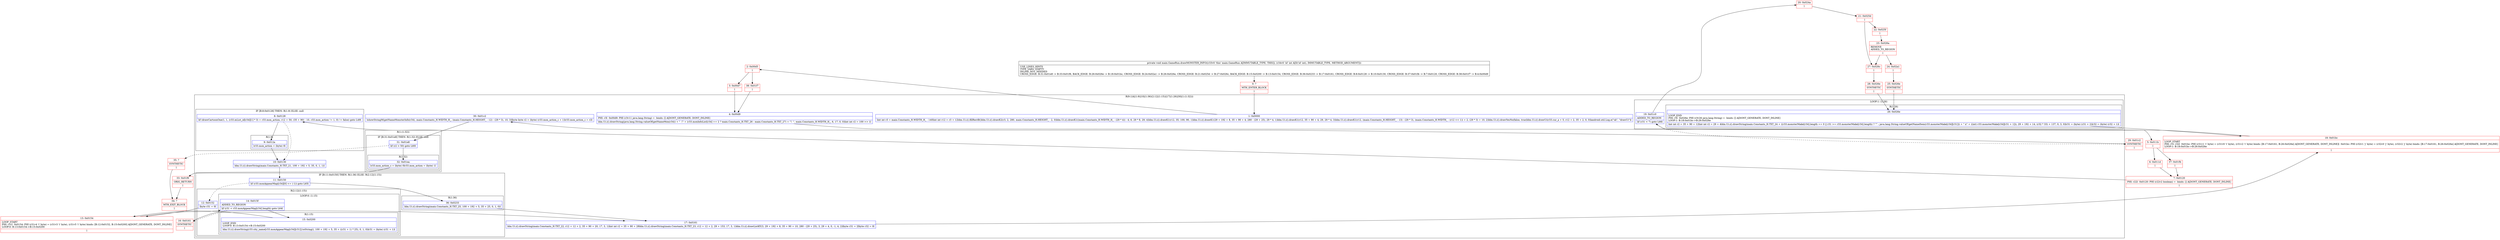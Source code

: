digraph "CFG formain.GameRun.drawMONSTER_INFO(I)V" {
subgraph cluster_Region_612393995 {
label = "R(9:1|4|(1:9)|10|(1:36)(2:12|(1:15))|17|(1:26)|30|(1:(1:32)))";
node [shape=record,color=blue];
Node_1 [shape=record,label="{1\:\ 0x0000|lint int r3 = main.Constants_H.WIDTH_H_ \- 140lint int r12 = r3 + 12ldm.Ui.i().fillRectB()ldm.Ui.i().drawK2(r3, 2, 280, main.Constants_H.HEIGHT_ \- 2, 0)ldm.Ui.i().drawK1((main.Constants_H.WIDTH_H_ \- (29 * 4)) \- 4, 6, 29 * 8, 29, 4)ldm.Ui.i().drawK1(r12, 35, 100, 90, 1)ldm.Ui.i().drawK1(29 + 192 + 8, 35 + 90 + 4, 280 \- (29 + 25), 29 * 4, 1)ldm.Ui.i().drawK1(r12, 35 + 90 + 4, 29, 29 * 4, 3)ldm.Ui.i().drawK1(r12, (main.Constants_H.HEIGHT_ \- 13) \- (29 * 3), (main.Constants_H.WIDTH_ \- (r12 \<\< 1)) + 2, (29 * 3) + 10, 2)ldm.Ui.i().drawYesNo(false, true)ldm.Ui.i().drawUi(r33.cur_a + 5, r12 + 2, 35 + 2, 0, 0)landroid.util.Log.e(\"sk\", \"drawUi\")l}"];
Node_4 [shape=record,label="{4\:\ 0x00d9|PHI: r3l  0x00d9: PHI (r3v11 java.lang.String) =  binds: [] A[DONT_GENERATE, DONT_INLINE]\l|ldm.Ui.i().drawString(java.lang.String.valueOf(getNameMon(r34)) + \"（\" + (r33.monInfoList[r34] == 2 ? main.Constants_H.TXT_26 : main.Constants_H.TXT_27) + \"）\", main.Constants_H.WIDTH_H_, 6, 17, 0, 0)lint int r2 = 100 \>\> 1l}"];
subgraph cluster_IfRegion_29219967 {
label = "IF [B:8:0x0128] THEN: R(1:9) ELSE: null";
node [shape=record,color=blue];
Node_8 [shape=record,label="{8\:\ 0x0128|lif (drawCartoonOne(1, 1, (r33.mList_id[r34][1] * 3) + r33.mon_action, r12 + 50, (35 + 90) \- 10, r33.mon_action != 1, 0) != false) goto L49l}"];
subgraph cluster_Region_1492458789 {
label = "R(1:9)";
node [shape=record,color=blue];
Node_9 [shape=record,label="{9\:\ 0x012a|lr33.mon_action = (byte) 0l}"];
}
}
Node_10 [shape=record,label="{10\:\ 0x0130|ldm.Ui.i().drawString(main.Constants_H.TXT_21, 100 + 192 + 5, 35, 0, 1, 1)l}"];
subgraph cluster_IfRegion_681245586 {
label = "IF [B:11:0x0150] THEN: R(1:36) ELSE: R(2:12|(1:15))";
node [shape=record,color=blue];
Node_11 [shape=record,label="{11\:\ 0x0150|lif (r33.monAppearMap[r34][0] \<= (\-1)) goto L65l}"];
subgraph cluster_Region_488833635 {
label = "R(1:36)";
node [shape=record,color=blue];
Node_36 [shape=record,label="{36\:\ 0x0233|ldm.Ui.i().drawString(main.Constants_H.TXT_25, 100 + 192 + 5, 35 + 25, 0, 1, 0)l}"];
}
subgraph cluster_Region_1961782118 {
label = "R(2:12|(1:15))";
node [shape=record,color=blue];
Node_12 [shape=record,label="{12\:\ 0x0152|lbyte r31 = 0l}"];
subgraph cluster_LoopRegion_2117000262 {
label = "LOOP:0: (1:15)";
node [shape=record,color=blue];
Node_14 [shape=record,label="{14\:\ 0x015f|ADDED_TO_REGION\l|lif (r31 \< r33.monAppearMap[r34].length) goto L64l}"];
subgraph cluster_Region_104959392 {
label = "R(1:15)";
node [shape=record,color=blue];
Node_15 [shape=record,label="{15\:\ 0x0200|LOOP_END\lLOOP:0: B:13:0x0154\-\>B:15:0x0200\l|ldm.Ui.i().drawString(r33.city_name[r33.monAppearMap[r34][r31]].toString(), 100 + 192 + 5, 35 + ((r31 + 1) * 25), 0, 1, 0)lr31 = (byte) (r31 + 1)l}"];
}
}
}
}
Node_17 [shape=record,label="{17\:\ 0x0161|ldm.Ui.i().drawString(main.Constants_H.TXT_22, r12 + 12 + 2, 35 + 90 + 20, 17, 3, 1)lint int r2 = 35 + 90 + 28ldm.Ui.i().drawString(main.Constants_H.TXT_23, r12 + 12 + 2, 29 + 153, 17, 3, 1)ldm.Ui.i().drawListKY(3, 29 + 192 + 8, 35 + 90 + 10, 280 \- (29 + 25), 3, 29 + 4, 0, \-1, 4, 2)lbyte r31 = 2lbyte r32 = 0l}"];
subgraph cluster_LoopRegion_1012439530 {
label = "LOOP:1: (1:26)";
node [shape=record,color=blue];
Node_19 [shape=record,label="{19\:\ 0x01c0|ADDED_TO_REGION\l|lif (r31 \< 7) goto L66l}"];
subgraph cluster_Region_718537678 {
label = "R(1:26)";
node [shape=record,color=blue];
Node_26 [shape=record,label="{26\:\ 0x026e|LOOP_END\lPHI: r3l  0x026e: PHI (r3v26 java.lang.String) =  binds: [] A[DONT_GENERATE, DONT_INLINE]\lLOOP:1: B:18:0x01bc\-\>B:26:0x026e\l|lint int r2 = 35 + 90 + 12lint int r2 = 29 + 4ldm.Ui.i().drawString(main.Constants_H.TXT_24 + ((r33.monsterMake[r34].length == 0 \|\| r31 \>= r33.monsterMake[r34].length) ? \"\" : java.lang.String.valueOf(getNameItem(r33.monsterMake[r34][r31])) + \" x\" + ((int) r33.monsterMake[r34][r31 + 1])), 29 + 192 + 14, (r32 * 33) + 137, 0, 3, 0)lr31 = (byte) (r31 + 2)lr32 = (byte) (r32 + 1)l}"];
}
}
Node_30 [shape=record,label="{30\:\ 0x01c2|lshowStringM(getNameMonsterInfo(r34), main.Constants_H.WIDTH_H_, (main.Constants_H.HEIGHT_ \- 12) \- (29 * 3), 10, 3)lbyte byte r2 = (byte) (r33.mon_action_c + 1)lr33.mon_action_c = r2l}"];
subgraph cluster_Region_1739363372 {
label = "R(1:(1:32))";
node [shape=record,color=blue];
subgraph cluster_IfRegion_459211350 {
label = "IF [B:31:0x01e8] THEN: R(1:32) ELSE: null";
node [shape=record,color=blue];
Node_31 [shape=record,label="{31\:\ 0x01e8|lif (r2 \> 50) goto L60l}"];
subgraph cluster_Region_390115785 {
label = "R(1:32)";
node [shape=record,color=blue];
Node_32 [shape=record,label="{32\:\ 0x01ea|lr33.mon_action_c = (byte) 0lr33.mon_action = (byte) 1l}"];
}
}
}
}
Node_0 [shape=record,color=red,label="{0\:\ ?|MTH_ENTER_BLOCK\l|l}"];
Node_2 [shape=record,color=red,label="{2\:\ 0x00d5|l}"];
Node_3 [shape=record,color=red,label="{3\:\ 0x00d7|l}"];
Node_5 [shape=record,color=red,label="{5\:\ 0x011b|l}"];
Node_6 [shape=record,color=red,label="{6\:\ 0x011d|l}"];
Node_7 [shape=record,color=red,label="{7\:\ 0x0120|PHI: r22l  0x0120: PHI (r22v2 boolean) =  binds: [] A[DONT_GENERATE, DONT_INLINE]\l|l}"];
Node_13 [shape=record,color=red,label="{13\:\ 0x0154|LOOP_START\lPHI: r31l  0x0154: PHI (r31v4 'i' byte) = (r31v3 'i' byte), (r31v5 'i' byte) binds: [B:12:0x0152, B:15:0x0200] A[DONT_GENERATE, DONT_INLINE]\lLOOP:0: B:13:0x0154\-\>B:15:0x0200\l|l}"];
Node_16 [shape=record,color=red,label="{16\:\ 0x0161|SYNTHETIC\l|l}"];
Node_18 [shape=record,color=red,label="{18\:\ 0x01bc|LOOP_START\lPHI: r31 r32l  0x01bc: PHI (r31v1 'i' byte) = (r31v0 'i' byte), (r31v2 'i' byte) binds: [B:17:0x0161, B:26:0x026e] A[DONT_GENERATE, DONT_INLINE]l  0x01bc: PHI (r32v1 'j' byte) = (r32v0 'j' byte), (r32v2 'j' byte) binds: [B:17:0x0161, B:26:0x026e] A[DONT_GENERATE, DONT_INLINE]\lLOOP:1: B:18:0x01bc\-\>B:26:0x026e\l|l}"];
Node_20 [shape=record,color=red,label="{20\:\ 0x024a|l}"];
Node_21 [shape=record,color=red,label="{21\:\ 0x025d|l}"];
Node_22 [shape=record,color=red,label="{22\:\ 0x025f|l}"];
Node_23 [shape=record,color=red,label="{23\:\ 0x026a|REMOVE\lADDED_TO_REGION\l|l}"];
Node_24 [shape=record,color=red,label="{24\:\ 0x02a1|l}"];
Node_25 [shape=record,color=red,label="{25\:\ 0x026e|SYNTHETIC\l|l}"];
Node_27 [shape=record,color=red,label="{27\:\ 0x026c|l}"];
Node_28 [shape=record,color=red,label="{28\:\ 0x026e|SYNTHETIC\l|l}"];
Node_29 [shape=record,color=red,label="{29\:\ 0x01c2|SYNTHETIC\l|l}"];
Node_33 [shape=record,color=red,label="{33\:\ 0x01f6|ORIG_RETURN\l|l}"];
Node_34 [shape=record,color=red,label="{34\:\ ?|MTH_EXIT_BLOCK\l|l}"];
Node_35 [shape=record,color=red,label="{35\:\ ?|SYNTHETIC\l|l}"];
Node_37 [shape=record,color=red,label="{37\:\ 0x01fb|l}"];
Node_38 [shape=record,color=red,label="{38\:\ 0x01f7|l}"];
MethodNode[shape=record,label="{private void main.GameRun.drawMONSTER_INFO((r33v0 'this' main.GameRun A[IMMUTABLE_TYPE, THIS]), (r34v0 'id' int A[D('id' int), IMMUTABLE_TYPE, METHOD_ARGUMENT]))  | USE_LINES_HINTS\lTYPE_VARS: EMPTY\lINLINE_NOT_NEEDED\lCROSS_EDGE: B:31:0x01e8 \-\> B:33:0x01f6, BACK_EDGE: B:26:0x026e \-\> B:18:0x01bc, CROSS_EDGE: B:24:0x02a1 \-\> B:26:0x026e, CROSS_EDGE: B:21:0x025d \-\> B:27:0x026c, BACK_EDGE: B:15:0x0200 \-\> B:13:0x0154, CROSS_EDGE: B:36:0x0233 \-\> B:17:0x0161, CROSS_EDGE: B:8:0x0128 \-\> B:10:0x0130, CROSS_EDGE: B:37:0x01fb \-\> B:7:0x0120, CROSS_EDGE: B:38:0x01f7 \-\> B:4:0x00d9\l}"];
MethodNode -> Node_0;
Node_1 -> Node_2;
Node_4 -> Node_5;
Node_8 -> Node_9;
Node_8 -> Node_10[style=dashed];
Node_9 -> Node_10;
Node_10 -> Node_11;
Node_11 -> Node_12[style=dashed];
Node_11 -> Node_36;
Node_36 -> Node_17;
Node_12 -> Node_13;
Node_14 -> Node_15;
Node_14 -> Node_16[style=dashed];
Node_15 -> Node_13;
Node_17 -> Node_18;
Node_19 -> Node_20;
Node_19 -> Node_29[style=dashed];
Node_26 -> Node_18;
Node_30 -> Node_31;
Node_31 -> Node_32;
Node_31 -> Node_35[style=dashed];
Node_32 -> Node_33;
Node_0 -> Node_1;
Node_2 -> Node_3;
Node_2 -> Node_38;
Node_3 -> Node_4;
Node_5 -> Node_6;
Node_5 -> Node_37;
Node_6 -> Node_7;
Node_7 -> Node_8;
Node_13 -> Node_14;
Node_16 -> Node_17;
Node_18 -> Node_19;
Node_20 -> Node_21;
Node_21 -> Node_22;
Node_21 -> Node_27;
Node_22 -> Node_23;
Node_23 -> Node_27;
Node_23 -> Node_24;
Node_24 -> Node_25;
Node_25 -> Node_26;
Node_27 -> Node_28;
Node_28 -> Node_26;
Node_29 -> Node_30;
Node_33 -> Node_34;
Node_35 -> Node_34;
Node_37 -> Node_7;
Node_38 -> Node_4;
}

